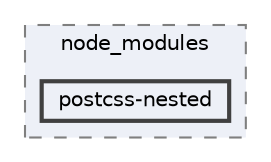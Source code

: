 digraph "pkiclassroomrescheduler/src/main/frontend/node_modules/postcss-nested"
{
 // LATEX_PDF_SIZE
  bgcolor="transparent";
  edge [fontname=Helvetica,fontsize=10,labelfontname=Helvetica,labelfontsize=10];
  node [fontname=Helvetica,fontsize=10,shape=box,height=0.2,width=0.4];
  compound=true
  subgraph clusterdir_72953eda66ccb3a2722c28e1c3e6c23b {
    graph [ bgcolor="#edf0f7", pencolor="grey50", label="node_modules", fontname=Helvetica,fontsize=10 style="filled,dashed", URL="dir_72953eda66ccb3a2722c28e1c3e6c23b.html",tooltip=""]
  dir_ee4718e1e7c46ef4b0a7883f66c0833b [label="postcss-nested", fillcolor="#edf0f7", color="grey25", style="filled,bold", URL="dir_ee4718e1e7c46ef4b0a7883f66c0833b.html",tooltip=""];
  }
}
